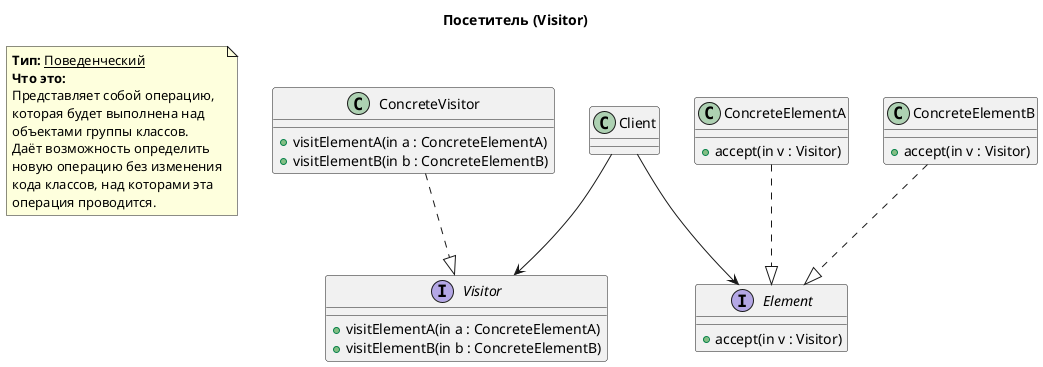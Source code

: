 @startuml

title Посетитель (Visitor)

note as INFO
<b>Тип:</b> <u>Поведенческий</u>
<b>Что это:</b>
Представляет собой операцию,
которая будет выполнена над
объектами группы классов.
Даёт возможность определить
новую операцию без изменения
кода классов, над которами эта
операция проводится.
endnote

class Client
interface Visitor{
    +visitElementA(in a : ConcreteElementA)
    +visitElementB(in b : ConcreteElementB)
}
class ConcreteVisitor{
    +visitElementA(in a : ConcreteElementA)
    +visitElementB(in b : ConcreteElementB)
}
interface Element{
    +accept(in v : Visitor)
}
class ConcreteElementA{
    +accept(in v : Visitor)
}
class ConcreteElementB{
    +accept(in v : Visitor)
}

Client --> Visitor
Client --> Element
ConcreteVisitor ..|> Visitor
ConcreteElementA ..|> Element
ConcreteElementB ..|> Element

@enduml